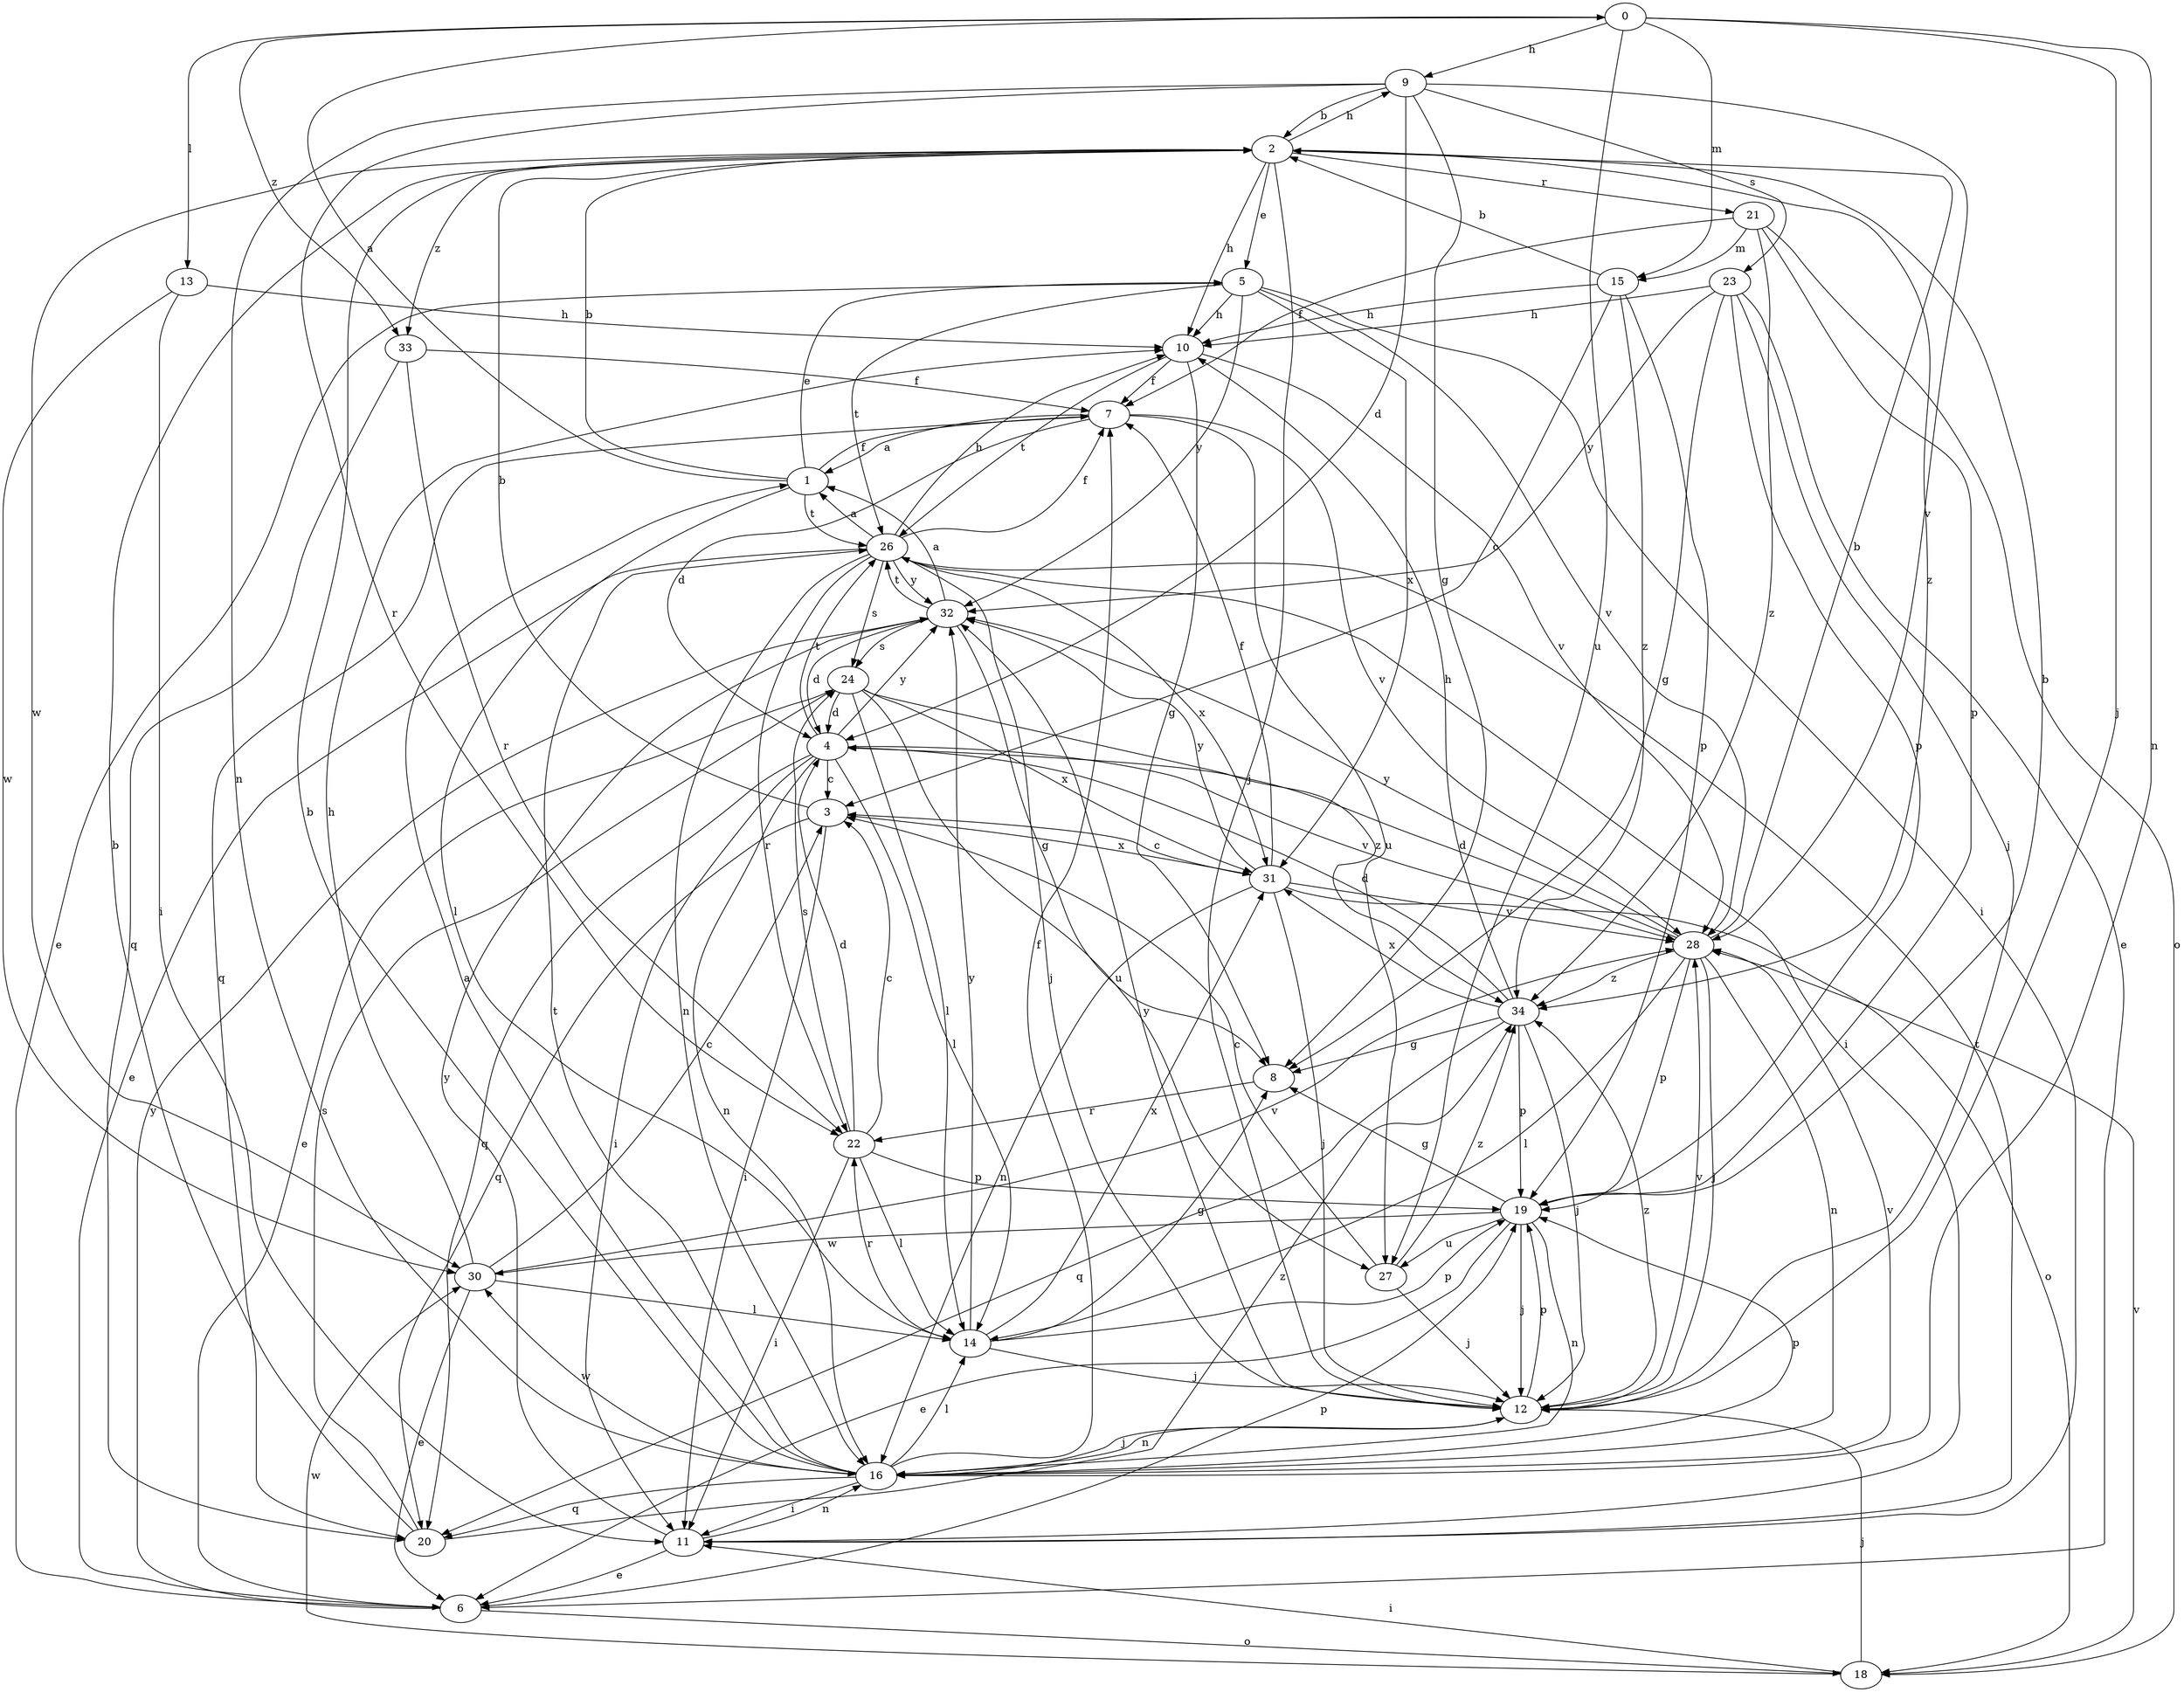 strict digraph  {
0;
1;
2;
3;
4;
5;
6;
7;
8;
9;
10;
11;
12;
13;
14;
15;
16;
18;
19;
20;
21;
22;
23;
24;
26;
27;
28;
30;
31;
32;
33;
34;
0 -> 9  [label=h];
0 -> 12  [label=j];
0 -> 13  [label=l];
0 -> 15  [label=m];
0 -> 16  [label=n];
0 -> 27  [label=u];
0 -> 33  [label=z];
1 -> 0  [label=a];
1 -> 2  [label=b];
1 -> 5  [label=e];
1 -> 7  [label=f];
1 -> 14  [label=l];
1 -> 26  [label=t];
2 -> 5  [label=e];
2 -> 9  [label=h];
2 -> 10  [label=h];
2 -> 12  [label=j];
2 -> 21  [label=r];
2 -> 30  [label=w];
2 -> 33  [label=z];
2 -> 34  [label=z];
3 -> 2  [label=b];
3 -> 11  [label=i];
3 -> 20  [label=q];
3 -> 31  [label=x];
4 -> 3  [label=c];
4 -> 11  [label=i];
4 -> 14  [label=l];
4 -> 16  [label=n];
4 -> 20  [label=q];
4 -> 26  [label=t];
4 -> 28  [label=v];
4 -> 32  [label=y];
5 -> 10  [label=h];
5 -> 11  [label=i];
5 -> 26  [label=t];
5 -> 28  [label=v];
5 -> 31  [label=x];
5 -> 32  [label=y];
6 -> 5  [label=e];
6 -> 18  [label=o];
6 -> 19  [label=p];
6 -> 32  [label=y];
7 -> 1  [label=a];
7 -> 4  [label=d];
7 -> 20  [label=q];
7 -> 27  [label=u];
7 -> 28  [label=v];
8 -> 22  [label=r];
9 -> 2  [label=b];
9 -> 4  [label=d];
9 -> 8  [label=g];
9 -> 16  [label=n];
9 -> 22  [label=r];
9 -> 23  [label=s];
9 -> 28  [label=v];
10 -> 7  [label=f];
10 -> 8  [label=g];
10 -> 26  [label=t];
10 -> 28  [label=v];
11 -> 6  [label=e];
11 -> 16  [label=n];
11 -> 26  [label=t];
11 -> 32  [label=y];
12 -> 16  [label=n];
12 -> 19  [label=p];
12 -> 28  [label=v];
12 -> 32  [label=y];
12 -> 34  [label=z];
13 -> 10  [label=h];
13 -> 11  [label=i];
13 -> 30  [label=w];
14 -> 8  [label=g];
14 -> 12  [label=j];
14 -> 19  [label=p];
14 -> 22  [label=r];
14 -> 31  [label=x];
14 -> 32  [label=y];
15 -> 2  [label=b];
15 -> 3  [label=c];
15 -> 10  [label=h];
15 -> 19  [label=p];
15 -> 34  [label=z];
16 -> 1  [label=a];
16 -> 2  [label=b];
16 -> 7  [label=f];
16 -> 11  [label=i];
16 -> 12  [label=j];
16 -> 14  [label=l];
16 -> 19  [label=p];
16 -> 20  [label=q];
16 -> 26  [label=t];
16 -> 28  [label=v];
16 -> 30  [label=w];
18 -> 11  [label=i];
18 -> 12  [label=j];
18 -> 28  [label=v];
18 -> 30  [label=w];
19 -> 2  [label=b];
19 -> 6  [label=e];
19 -> 8  [label=g];
19 -> 12  [label=j];
19 -> 16  [label=n];
19 -> 27  [label=u];
19 -> 30  [label=w];
20 -> 2  [label=b];
20 -> 24  [label=s];
20 -> 34  [label=z];
21 -> 7  [label=f];
21 -> 15  [label=m];
21 -> 18  [label=o];
21 -> 19  [label=p];
21 -> 34  [label=z];
22 -> 3  [label=c];
22 -> 4  [label=d];
22 -> 11  [label=i];
22 -> 14  [label=l];
22 -> 19  [label=p];
22 -> 24  [label=s];
23 -> 6  [label=e];
23 -> 8  [label=g];
23 -> 10  [label=h];
23 -> 12  [label=j];
23 -> 19  [label=p];
23 -> 32  [label=y];
24 -> 4  [label=d];
24 -> 6  [label=e];
24 -> 14  [label=l];
24 -> 27  [label=u];
24 -> 31  [label=x];
24 -> 34  [label=z];
26 -> 1  [label=a];
26 -> 6  [label=e];
26 -> 7  [label=f];
26 -> 10  [label=h];
26 -> 11  [label=i];
26 -> 12  [label=j];
26 -> 16  [label=n];
26 -> 22  [label=r];
26 -> 24  [label=s];
26 -> 31  [label=x];
26 -> 32  [label=y];
27 -> 3  [label=c];
27 -> 12  [label=j];
27 -> 34  [label=z];
28 -> 2  [label=b];
28 -> 4  [label=d];
28 -> 12  [label=j];
28 -> 14  [label=l];
28 -> 16  [label=n];
28 -> 19  [label=p];
28 -> 32  [label=y];
28 -> 34  [label=z];
30 -> 3  [label=c];
30 -> 6  [label=e];
30 -> 10  [label=h];
30 -> 14  [label=l];
30 -> 28  [label=v];
31 -> 3  [label=c];
31 -> 7  [label=f];
31 -> 12  [label=j];
31 -> 16  [label=n];
31 -> 18  [label=o];
31 -> 28  [label=v];
31 -> 32  [label=y];
32 -> 1  [label=a];
32 -> 4  [label=d];
32 -> 8  [label=g];
32 -> 24  [label=s];
32 -> 26  [label=t];
33 -> 7  [label=f];
33 -> 20  [label=q];
33 -> 22  [label=r];
34 -> 4  [label=d];
34 -> 8  [label=g];
34 -> 10  [label=h];
34 -> 12  [label=j];
34 -> 19  [label=p];
34 -> 20  [label=q];
34 -> 31  [label=x];
}
